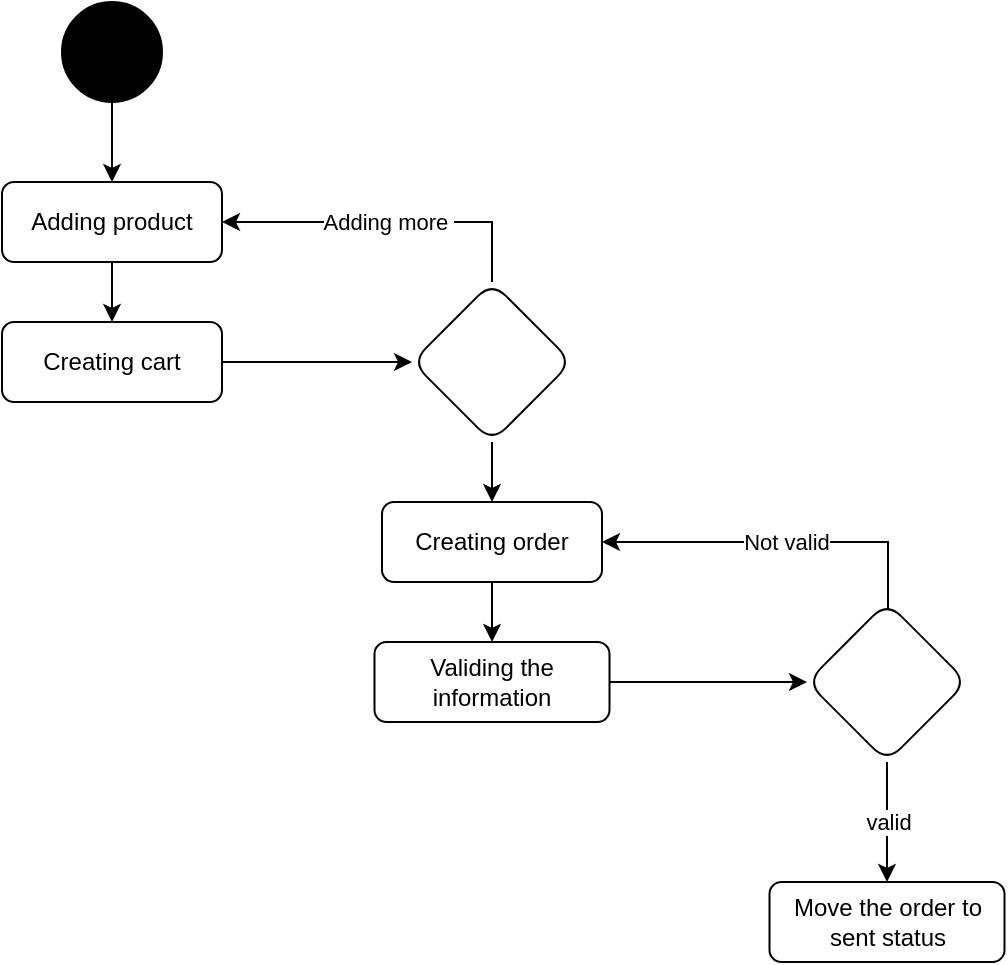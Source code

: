 <mxfile version="16.5.1" type="device"><diagram id="8HkNSPx8mx0EEb9F-1Zc" name="Page-1"><mxGraphModel dx="1038" dy="641" grid="1" gridSize="10" guides="1" tooltips="1" connect="1" arrows="1" fold="1" page="1" pageScale="1" pageWidth="850" pageHeight="1100" math="0" shadow="0"><root><mxCell id="0"/><mxCell id="1" parent="0"/><mxCell id="Kgwbyq3Epdyl7lvPbggn-4" style="edgeStyle=orthogonalEdgeStyle;rounded=0;orthogonalLoop=1;jettySize=auto;html=1;" edge="1" parent="1" source="Kgwbyq3Epdyl7lvPbggn-2" target="Kgwbyq3Epdyl7lvPbggn-3"><mxGeometry relative="1" as="geometry"/></mxCell><mxCell id="Kgwbyq3Epdyl7lvPbggn-2" value="" style="ellipse;whiteSpace=wrap;html=1;aspect=fixed;fillColor=#000000;" vertex="1" parent="1"><mxGeometry x="160" y="50" width="50" height="50" as="geometry"/></mxCell><mxCell id="Kgwbyq3Epdyl7lvPbggn-6" style="edgeStyle=orthogonalEdgeStyle;rounded=0;orthogonalLoop=1;jettySize=auto;html=1;" edge="1" parent="1" source="Kgwbyq3Epdyl7lvPbggn-3" target="Kgwbyq3Epdyl7lvPbggn-5"><mxGeometry relative="1" as="geometry"/></mxCell><mxCell id="Kgwbyq3Epdyl7lvPbggn-3" value="Adding product" style="rounded=1;whiteSpace=wrap;html=1;fillColor=#FFFFFF;" vertex="1" parent="1"><mxGeometry x="130" y="140" width="110" height="40" as="geometry"/></mxCell><mxCell id="Kgwbyq3Epdyl7lvPbggn-10" value="" style="edgeStyle=orthogonalEdgeStyle;rounded=0;orthogonalLoop=1;jettySize=auto;html=1;" edge="1" parent="1" source="Kgwbyq3Epdyl7lvPbggn-5" target="Kgwbyq3Epdyl7lvPbggn-9"><mxGeometry relative="1" as="geometry"/></mxCell><mxCell id="Kgwbyq3Epdyl7lvPbggn-5" value="Creating cart" style="rounded=1;whiteSpace=wrap;html=1;fillColor=#FFFFFF;" vertex="1" parent="1"><mxGeometry x="130" y="210" width="110" height="40" as="geometry"/></mxCell><mxCell id="Kgwbyq3Epdyl7lvPbggn-11" value="Adding more&amp;nbsp;" style="edgeStyle=orthogonalEdgeStyle;rounded=0;orthogonalLoop=1;jettySize=auto;html=1;entryX=1;entryY=0.5;entryDx=0;entryDy=0;exitX=0.5;exitY=0;exitDx=0;exitDy=0;" edge="1" parent="1" source="Kgwbyq3Epdyl7lvPbggn-9" target="Kgwbyq3Epdyl7lvPbggn-3"><mxGeometry relative="1" as="geometry"><Array as="points"><mxPoint x="375" y="160"/></Array></mxGeometry></mxCell><mxCell id="Kgwbyq3Epdyl7lvPbggn-13" style="edgeStyle=orthogonalEdgeStyle;rounded=0;orthogonalLoop=1;jettySize=auto;html=1;" edge="1" parent="1" source="Kgwbyq3Epdyl7lvPbggn-9" target="Kgwbyq3Epdyl7lvPbggn-12"><mxGeometry relative="1" as="geometry"/></mxCell><mxCell id="Kgwbyq3Epdyl7lvPbggn-9" value="" style="rhombus;whiteSpace=wrap;html=1;fillColor=#FFFFFF;rounded=1;" vertex="1" parent="1"><mxGeometry x="335" y="190" width="80" height="80" as="geometry"/></mxCell><mxCell id="Kgwbyq3Epdyl7lvPbggn-16" value="" style="edgeStyle=orthogonalEdgeStyle;rounded=0;orthogonalLoop=1;jettySize=auto;html=1;" edge="1" parent="1" source="Kgwbyq3Epdyl7lvPbggn-12" target="Kgwbyq3Epdyl7lvPbggn-15"><mxGeometry relative="1" as="geometry"/></mxCell><mxCell id="Kgwbyq3Epdyl7lvPbggn-12" value="Creating order" style="rounded=1;whiteSpace=wrap;html=1;fillColor=#FFFFFF;" vertex="1" parent="1"><mxGeometry x="320" y="300" width="110" height="40" as="geometry"/></mxCell><mxCell id="Kgwbyq3Epdyl7lvPbggn-18" value="" style="edgeStyle=orthogonalEdgeStyle;rounded=0;orthogonalLoop=1;jettySize=auto;html=1;" edge="1" parent="1" source="Kgwbyq3Epdyl7lvPbggn-15" target="Kgwbyq3Epdyl7lvPbggn-17"><mxGeometry relative="1" as="geometry"/></mxCell><mxCell id="Kgwbyq3Epdyl7lvPbggn-15" value="Validing the information" style="whiteSpace=wrap;html=1;fillColor=#FFFFFF;rounded=1;" vertex="1" parent="1"><mxGeometry x="316.25" y="370" width="117.5" height="40" as="geometry"/></mxCell><mxCell id="Kgwbyq3Epdyl7lvPbggn-19" value="Not valid" style="edgeStyle=orthogonalEdgeStyle;rounded=0;orthogonalLoop=1;jettySize=auto;html=1;entryX=1;entryY=0.5;entryDx=0;entryDy=0;" edge="1" parent="1" target="Kgwbyq3Epdyl7lvPbggn-12"><mxGeometry relative="1" as="geometry"><mxPoint x="573" y="360" as="sourcePoint"/><Array as="points"><mxPoint x="573" y="320"/></Array></mxGeometry></mxCell><mxCell id="Kgwbyq3Epdyl7lvPbggn-21" value="valid" style="edgeStyle=orthogonalEdgeStyle;rounded=0;orthogonalLoop=1;jettySize=auto;html=1;entryX=0.5;entryY=0;entryDx=0;entryDy=0;" edge="1" parent="1" source="Kgwbyq3Epdyl7lvPbggn-17" target="Kgwbyq3Epdyl7lvPbggn-20"><mxGeometry relative="1" as="geometry"/></mxCell><mxCell id="Kgwbyq3Epdyl7lvPbggn-17" value="" style="rhombus;whiteSpace=wrap;html=1;fillColor=#FFFFFF;rounded=1;" vertex="1" parent="1"><mxGeometry x="532.5" y="350" width="80" height="80" as="geometry"/></mxCell><mxCell id="Kgwbyq3Epdyl7lvPbggn-20" value="Move the order to sent status" style="whiteSpace=wrap;html=1;fillColor=#FFFFFF;rounded=1;" vertex="1" parent="1"><mxGeometry x="513.75" y="490" width="117.5" height="40" as="geometry"/></mxCell></root></mxGraphModel></diagram></mxfile>